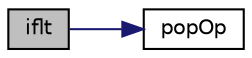 digraph "iflt"
{
 // INTERACTIVE_SVG=YES
  edge [fontname="Helvetica",fontsize="10",labelfontname="Helvetica",labelfontsize="10"];
  node [fontname="Helvetica",fontsize="10",shape=record];
  rankdir="LR";
  Node1538 [label="iflt",height=0.2,width=0.4,color="black", fillcolor="grey75", style="filled", fontcolor="black"];
  Node1538 -> Node1539 [color="midnightblue",fontsize="10",style="solid",fontname="Helvetica"];
  Node1539 [label="popOp",height=0.2,width=0.4,color="black", fillcolor="white", style="filled",URL="$frame_8c.html#a3670f378856724ca85ced056e6bfc5c4"];
}
